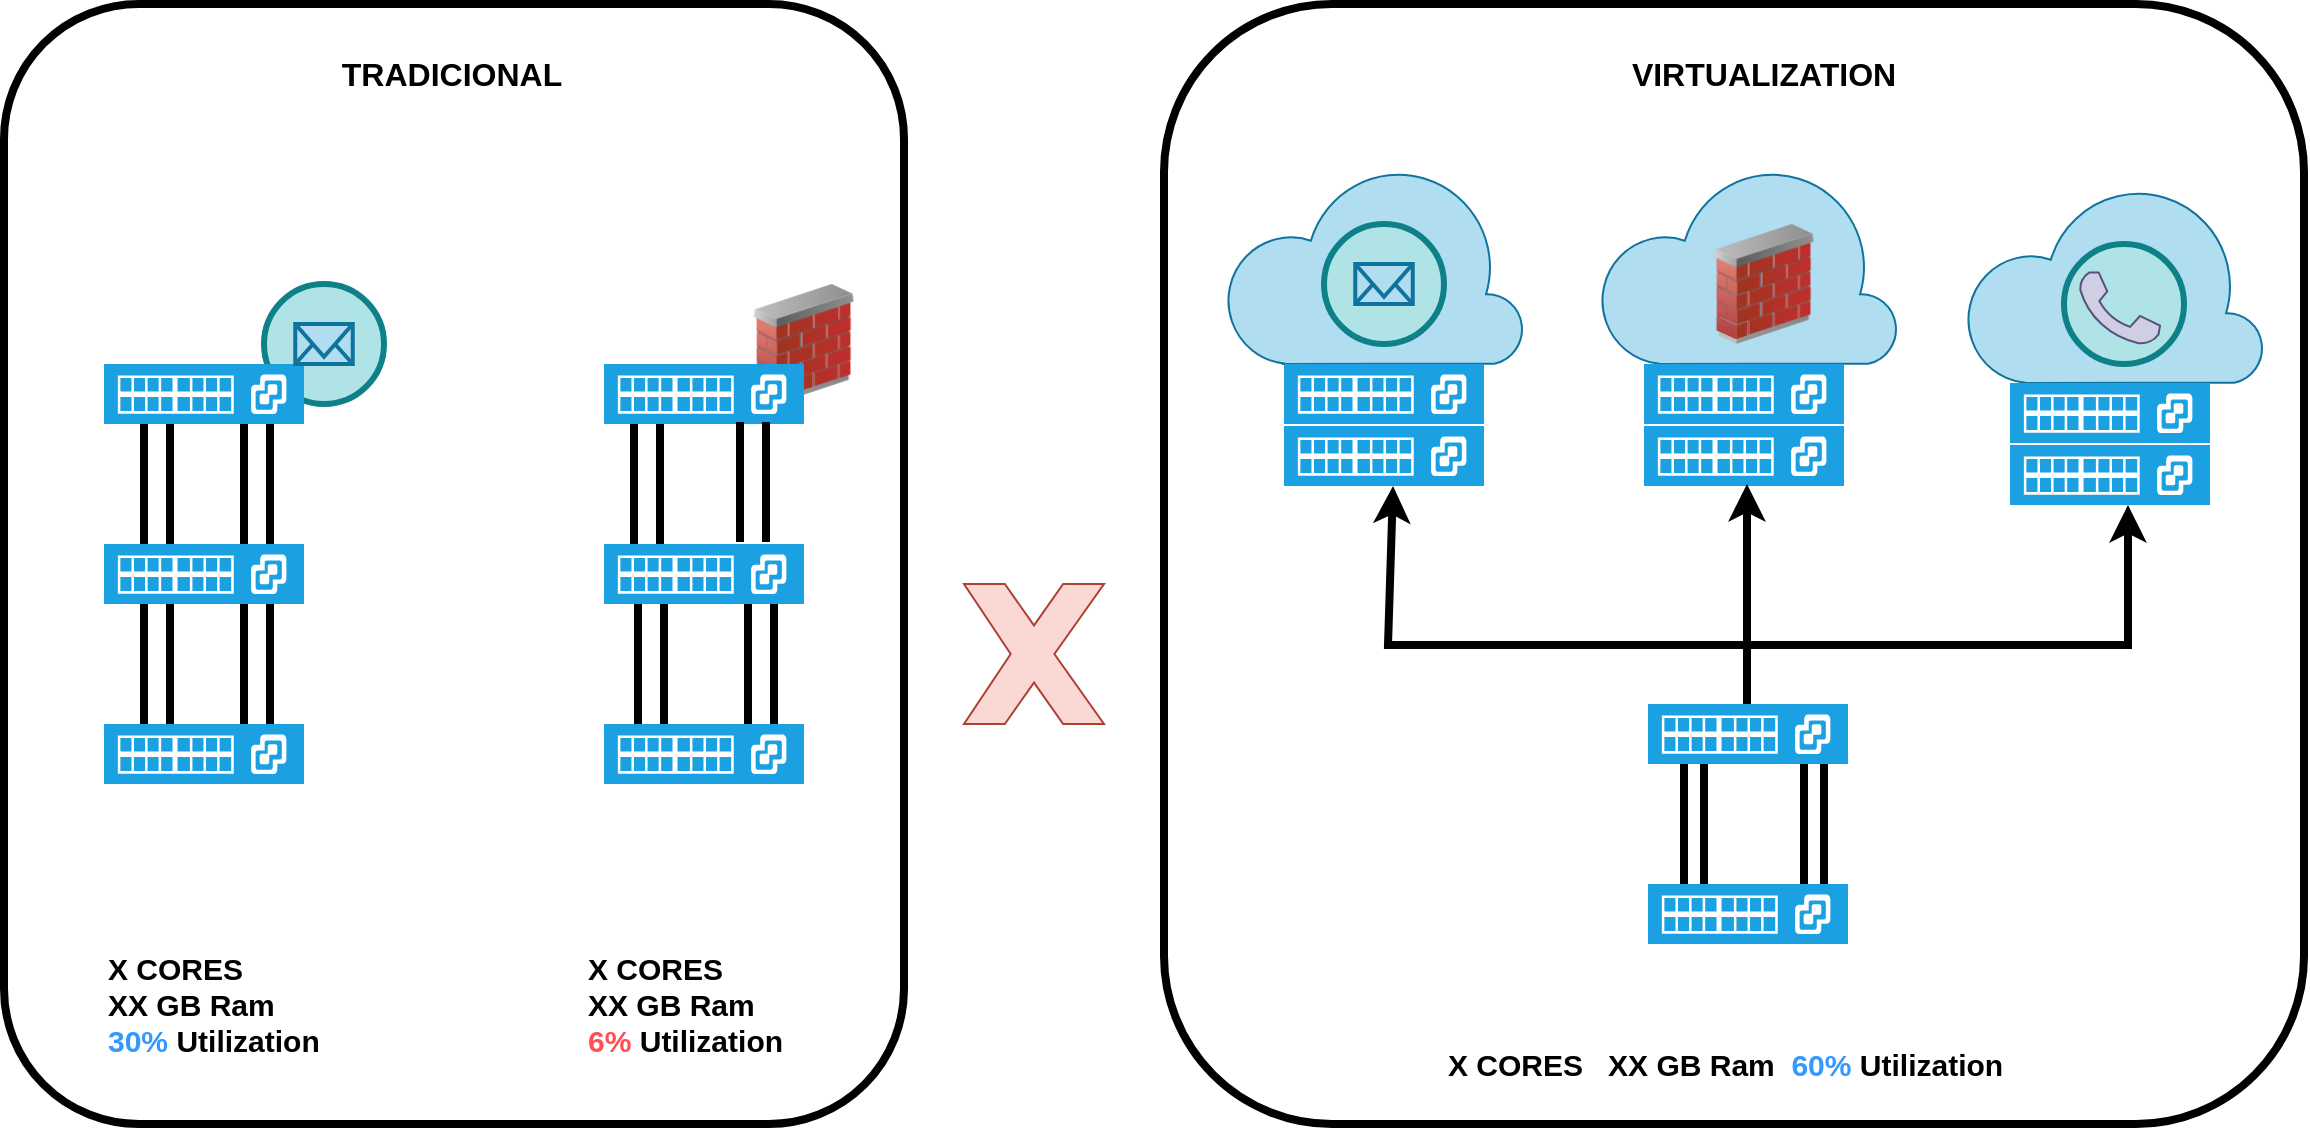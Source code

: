 <mxfile version="22.1.21" type="device">
  <diagram name="Página-1" id="ZZTtwmGK7myt50bQQdSv">
    <mxGraphModel dx="1194" dy="742" grid="1" gridSize="10" guides="1" tooltips="1" connect="1" arrows="1" fold="1" page="1" pageScale="1" pageWidth="827" pageHeight="1169" math="0" shadow="0">
      <root>
        <mxCell id="0" />
        <mxCell id="1" parent="0" />
        <mxCell id="uUm3kYbAguZWua1ULqK8-32" value="" style="rounded=1;whiteSpace=wrap;html=1;strokeWidth=4;" vertex="1" parent="1">
          <mxGeometry x="610" y="150" width="570" height="560" as="geometry" />
        </mxCell>
        <mxCell id="uUm3kYbAguZWua1ULqK8-42" value="" style="verticalLabelPosition=bottom;html=1;verticalAlign=top;align=center;strokeColor=#10739e;fillColor=#b1ddf0;shape=mxgraph.azure.cloud;" vertex="1" parent="1">
          <mxGeometry x="1010" y="239.5" width="150" height="100" as="geometry" />
        </mxCell>
        <mxCell id="uUm3kYbAguZWua1ULqK8-46" value="" style="ellipse;whiteSpace=wrap;html=1;aspect=fixed;strokeWidth=3;fillColor=#b0e3e6;strokeColor=#0e8088;" vertex="1" parent="1">
          <mxGeometry x="1060" y="270" width="60" height="60" as="geometry" />
        </mxCell>
        <mxCell id="uUm3kYbAguZWua1ULqK8-41" value="" style="verticalLabelPosition=bottom;html=1;verticalAlign=top;align=center;strokeColor=#10739e;fillColor=#b1ddf0;shape=mxgraph.azure.cloud;" vertex="1" parent="1">
          <mxGeometry x="827" y="230" width="150" height="100" as="geometry" />
        </mxCell>
        <mxCell id="uUm3kYbAguZWua1ULqK8-40" value="" style="verticalLabelPosition=bottom;html=1;verticalAlign=top;align=center;strokeColor=#10739e;fillColor=#b1ddf0;shape=mxgraph.azure.cloud;" vertex="1" parent="1">
          <mxGeometry x="640" y="230" width="150" height="100" as="geometry" />
        </mxCell>
        <mxCell id="uUm3kYbAguZWua1ULqK8-1" value="" style="rounded=1;whiteSpace=wrap;html=1;strokeWidth=4;" vertex="1" parent="1">
          <mxGeometry x="30" y="150" width="450" height="560" as="geometry" />
        </mxCell>
        <mxCell id="uUm3kYbAguZWua1ULqK8-12" value="" style="image;html=1;image=img/lib/clip_art/networking/Firewall_02_128x128.png" vertex="1" parent="1">
          <mxGeometry x="400" y="290" width="60" height="60" as="geometry" />
        </mxCell>
        <mxCell id="uUm3kYbAguZWua1ULqK8-10" value="" style="ellipse;whiteSpace=wrap;html=1;aspect=fixed;strokeWidth=3;fillColor=#b0e3e6;strokeColor=#0e8088;" vertex="1" parent="1">
          <mxGeometry x="160" y="290" width="60" height="60" as="geometry" />
        </mxCell>
        <mxCell id="uUm3kYbAguZWua1ULqK8-2" value="" style="sketch=0;pointerEvents=1;shadow=0;dashed=0;html=1;strokeColor=#006EAF;fillColor=#1ba1e2;labelPosition=center;verticalLabelPosition=bottom;verticalAlign=top;align=center;outlineConnect=0;shape=mxgraph.veeam2.vmware_vswitch;fontColor=#ffffff;" vertex="1" parent="1">
          <mxGeometry x="80" y="330" width="100" height="30" as="geometry" />
        </mxCell>
        <mxCell id="uUm3kYbAguZWua1ULqK8-3" value="" style="sketch=0;pointerEvents=1;shadow=0;dashed=0;html=1;strokeColor=#006EAF;fillColor=#1ba1e2;labelPosition=center;verticalLabelPosition=bottom;verticalAlign=top;align=center;outlineConnect=0;shape=mxgraph.veeam2.vmware_vswitch;fontColor=#ffffff;" vertex="1" parent="1">
          <mxGeometry x="80" y="420" width="100" height="30" as="geometry" />
        </mxCell>
        <mxCell id="uUm3kYbAguZWua1ULqK8-4" value="" style="sketch=0;pointerEvents=1;shadow=0;dashed=0;html=1;strokeColor=#006EAF;fillColor=#1ba1e2;labelPosition=center;verticalLabelPosition=bottom;verticalAlign=top;align=center;outlineConnect=0;shape=mxgraph.veeam2.vmware_vswitch;fontColor=#ffffff;" vertex="1" parent="1">
          <mxGeometry x="80" y="510" width="100" height="30" as="geometry" />
        </mxCell>
        <mxCell id="uUm3kYbAguZWua1ULqK8-5" value="" style="sketch=0;pointerEvents=1;shadow=0;dashed=0;html=1;strokeColor=#006EAF;fillColor=#1ba1e2;labelPosition=center;verticalLabelPosition=bottom;verticalAlign=top;align=center;outlineConnect=0;shape=mxgraph.veeam2.vmware_vswitch;fontColor=#ffffff;" vertex="1" parent="1">
          <mxGeometry x="330" y="330" width="100" height="30" as="geometry" />
        </mxCell>
        <mxCell id="uUm3kYbAguZWua1ULqK8-6" value="" style="sketch=0;pointerEvents=1;shadow=0;dashed=0;html=1;strokeColor=#006EAF;fillColor=#1ba1e2;labelPosition=center;verticalLabelPosition=bottom;verticalAlign=top;align=center;outlineConnect=0;shape=mxgraph.veeam2.vmware_vswitch;fontColor=#ffffff;" vertex="1" parent="1">
          <mxGeometry x="330" y="420" width="100" height="30" as="geometry" />
        </mxCell>
        <mxCell id="uUm3kYbAguZWua1ULqK8-7" value="" style="sketch=0;pointerEvents=1;shadow=0;dashed=0;html=1;strokeColor=#006EAF;fillColor=#1ba1e2;labelPosition=center;verticalLabelPosition=bottom;verticalAlign=top;align=center;outlineConnect=0;shape=mxgraph.veeam2.vmware_vswitch;fontColor=#ffffff;" vertex="1" parent="1">
          <mxGeometry x="330" y="510" width="100" height="30" as="geometry" />
        </mxCell>
        <mxCell id="uUm3kYbAguZWua1ULqK8-8" value="" style="html=1;verticalLabelPosition=bottom;align=center;labelBackgroundColor=#ffffff;verticalAlign=top;strokeWidth=2;strokeColor=#10739e;shadow=0;dashed=0;shape=mxgraph.ios7.icons.mail;fillColor=#b1ddf0;" vertex="1" parent="1">
          <mxGeometry x="175.63" y="310" width="28.75" height="20" as="geometry" />
        </mxCell>
        <mxCell id="uUm3kYbAguZWua1ULqK8-13" value="TRADICIONAL" style="text;html=1;strokeColor=none;fillColor=none;align=center;verticalAlign=middle;whiteSpace=wrap;rounded=0;fontStyle=1;fontSize=16;" vertex="1" parent="1">
          <mxGeometry x="204.38" y="170" width="100" height="30" as="geometry" />
        </mxCell>
        <mxCell id="uUm3kYbAguZWua1ULqK8-14" value="" style="endArrow=none;html=1;rounded=0;strokeWidth=4;" edge="1" parent="1">
          <mxGeometry width="50" height="50" relative="1" as="geometry">
            <mxPoint x="100" y="420" as="sourcePoint" />
            <mxPoint x="100" y="360" as="targetPoint" />
          </mxGeometry>
        </mxCell>
        <mxCell id="uUm3kYbAguZWua1ULqK8-15" value="" style="endArrow=none;html=1;rounded=0;strokeWidth=4;" edge="1" parent="1">
          <mxGeometry width="50" height="50" relative="1" as="geometry">
            <mxPoint x="113" y="420" as="sourcePoint" />
            <mxPoint x="113" y="360" as="targetPoint" />
          </mxGeometry>
        </mxCell>
        <mxCell id="uUm3kYbAguZWua1ULqK8-16" value="" style="endArrow=none;html=1;rounded=0;strokeWidth=4;" edge="1" parent="1">
          <mxGeometry width="50" height="50" relative="1" as="geometry">
            <mxPoint x="150" y="420" as="sourcePoint" />
            <mxPoint x="150" y="360" as="targetPoint" />
          </mxGeometry>
        </mxCell>
        <mxCell id="uUm3kYbAguZWua1ULqK8-17" value="" style="endArrow=none;html=1;rounded=0;strokeWidth=4;" edge="1" parent="1">
          <mxGeometry width="50" height="50" relative="1" as="geometry">
            <mxPoint x="163" y="420" as="sourcePoint" />
            <mxPoint x="163" y="360" as="targetPoint" />
          </mxGeometry>
        </mxCell>
        <mxCell id="uUm3kYbAguZWua1ULqK8-18" value="" style="endArrow=none;html=1;rounded=0;strokeWidth=4;" edge="1" parent="1">
          <mxGeometry width="50" height="50" relative="1" as="geometry">
            <mxPoint x="150" y="510" as="sourcePoint" />
            <mxPoint x="150" y="450" as="targetPoint" />
          </mxGeometry>
        </mxCell>
        <mxCell id="uUm3kYbAguZWua1ULqK8-19" value="" style="endArrow=none;html=1;rounded=0;strokeWidth=4;" edge="1" parent="1">
          <mxGeometry width="50" height="50" relative="1" as="geometry">
            <mxPoint x="163" y="510" as="sourcePoint" />
            <mxPoint x="163" y="450" as="targetPoint" />
          </mxGeometry>
        </mxCell>
        <mxCell id="uUm3kYbAguZWua1ULqK8-20" value="" style="endArrow=none;html=1;rounded=0;strokeWidth=4;" edge="1" parent="1">
          <mxGeometry width="50" height="50" relative="1" as="geometry">
            <mxPoint x="100" y="510" as="sourcePoint" />
            <mxPoint x="100" y="450" as="targetPoint" />
          </mxGeometry>
        </mxCell>
        <mxCell id="uUm3kYbAguZWua1ULqK8-21" value="" style="endArrow=none;html=1;rounded=0;strokeWidth=4;" edge="1" parent="1">
          <mxGeometry width="50" height="50" relative="1" as="geometry">
            <mxPoint x="113" y="510" as="sourcePoint" />
            <mxPoint x="113" y="450" as="targetPoint" />
          </mxGeometry>
        </mxCell>
        <mxCell id="uUm3kYbAguZWua1ULqK8-22" value="" style="endArrow=none;html=1;rounded=0;strokeWidth=4;" edge="1" parent="1">
          <mxGeometry width="50" height="50" relative="1" as="geometry">
            <mxPoint x="345" y="420" as="sourcePoint" />
            <mxPoint x="345" y="360" as="targetPoint" />
          </mxGeometry>
        </mxCell>
        <mxCell id="uUm3kYbAguZWua1ULqK8-23" value="" style="endArrow=none;html=1;rounded=0;strokeWidth=4;" edge="1" parent="1">
          <mxGeometry width="50" height="50" relative="1" as="geometry">
            <mxPoint x="358" y="420" as="sourcePoint" />
            <mxPoint x="358" y="360" as="targetPoint" />
          </mxGeometry>
        </mxCell>
        <mxCell id="uUm3kYbAguZWua1ULqK8-24" value="" style="endArrow=none;html=1;rounded=0;strokeWidth=4;" edge="1" parent="1">
          <mxGeometry width="50" height="50" relative="1" as="geometry">
            <mxPoint x="398" y="419" as="sourcePoint" />
            <mxPoint x="398" y="359" as="targetPoint" />
          </mxGeometry>
        </mxCell>
        <mxCell id="uUm3kYbAguZWua1ULqK8-25" value="" style="endArrow=none;html=1;rounded=0;strokeWidth=4;" edge="1" parent="1">
          <mxGeometry width="50" height="50" relative="1" as="geometry">
            <mxPoint x="411" y="419" as="sourcePoint" />
            <mxPoint x="411" y="359" as="targetPoint" />
          </mxGeometry>
        </mxCell>
        <mxCell id="uUm3kYbAguZWua1ULqK8-26" value="" style="endArrow=none;html=1;rounded=0;strokeWidth=4;" edge="1" parent="1">
          <mxGeometry width="50" height="50" relative="1" as="geometry">
            <mxPoint x="402" y="510" as="sourcePoint" />
            <mxPoint x="402" y="450" as="targetPoint" />
          </mxGeometry>
        </mxCell>
        <mxCell id="uUm3kYbAguZWua1ULqK8-27" value="" style="endArrow=none;html=1;rounded=0;strokeWidth=4;" edge="1" parent="1">
          <mxGeometry width="50" height="50" relative="1" as="geometry">
            <mxPoint x="415" y="510" as="sourcePoint" />
            <mxPoint x="415" y="450" as="targetPoint" />
          </mxGeometry>
        </mxCell>
        <mxCell id="uUm3kYbAguZWua1ULqK8-28" value="" style="endArrow=none;html=1;rounded=0;strokeWidth=4;" edge="1" parent="1">
          <mxGeometry width="50" height="50" relative="1" as="geometry">
            <mxPoint x="347" y="510" as="sourcePoint" />
            <mxPoint x="347" y="450" as="targetPoint" />
          </mxGeometry>
        </mxCell>
        <mxCell id="uUm3kYbAguZWua1ULqK8-29" value="" style="endArrow=none;html=1;rounded=0;strokeWidth=4;" edge="1" parent="1">
          <mxGeometry width="50" height="50" relative="1" as="geometry">
            <mxPoint x="360" y="510" as="sourcePoint" />
            <mxPoint x="360" y="450" as="targetPoint" />
          </mxGeometry>
        </mxCell>
        <mxCell id="uUm3kYbAguZWua1ULqK8-30" value="X CORES&lt;br&gt;XX GB Ram&lt;br&gt;&lt;font color=&quot;#3399ff&quot;&gt;30%&lt;/font&gt;&amp;nbsp;Utilization" style="text;html=1;strokeColor=none;fillColor=none;align=left;verticalAlign=middle;whiteSpace=wrap;rounded=0;fontStyle=1;fontSize=15;" vertex="1" parent="1">
          <mxGeometry x="80" y="620" width="110" height="60" as="geometry" />
        </mxCell>
        <mxCell id="uUm3kYbAguZWua1ULqK8-31" value="X CORES&lt;br&gt;XX GB Ram&lt;br&gt;&lt;font color=&quot;#ff4f55&quot;&gt;6%&lt;/font&gt;&amp;nbsp;Utilization" style="text;html=1;strokeColor=none;fillColor=none;align=left;verticalAlign=middle;whiteSpace=wrap;rounded=0;fontStyle=1;fontSize=15;" vertex="1" parent="1">
          <mxGeometry x="320" y="620" width="110" height="60" as="geometry" />
        </mxCell>
        <mxCell id="uUm3kYbAguZWua1ULqK8-33" value="" style="sketch=0;pointerEvents=1;shadow=0;dashed=0;html=1;strokeColor=#006EAF;fillColor=#1ba1e2;labelPosition=center;verticalLabelPosition=bottom;verticalAlign=top;align=center;outlineConnect=0;shape=mxgraph.veeam2.vmware_vswitch;fontColor=#ffffff;" vertex="1" parent="1">
          <mxGeometry x="670" y="330" width="100" height="30" as="geometry" />
        </mxCell>
        <mxCell id="uUm3kYbAguZWua1ULqK8-34" value="" style="sketch=0;pointerEvents=1;shadow=0;dashed=0;html=1;strokeColor=#006EAF;fillColor=#1ba1e2;labelPosition=center;verticalLabelPosition=bottom;verticalAlign=top;align=center;outlineConnect=0;shape=mxgraph.veeam2.vmware_vswitch;fontColor=#ffffff;" vertex="1" parent="1">
          <mxGeometry x="670" y="361" width="100" height="30" as="geometry" />
        </mxCell>
        <mxCell id="uUm3kYbAguZWua1ULqK8-35" value="" style="sketch=0;pointerEvents=1;shadow=0;dashed=0;html=1;strokeColor=#006EAF;fillColor=#1ba1e2;labelPosition=center;verticalLabelPosition=bottom;verticalAlign=top;align=center;outlineConnect=0;shape=mxgraph.veeam2.vmware_vswitch;fontColor=#ffffff;" vertex="1" parent="1">
          <mxGeometry x="850" y="330" width="100" height="30" as="geometry" />
        </mxCell>
        <mxCell id="uUm3kYbAguZWua1ULqK8-36" value="" style="sketch=0;pointerEvents=1;shadow=0;dashed=0;html=1;strokeColor=#006EAF;fillColor=#1ba1e2;labelPosition=center;verticalLabelPosition=bottom;verticalAlign=top;align=center;outlineConnect=0;shape=mxgraph.veeam2.vmware_vswitch;fontColor=#ffffff;" vertex="1" parent="1">
          <mxGeometry x="850" y="361" width="100" height="30" as="geometry" />
        </mxCell>
        <mxCell id="uUm3kYbAguZWua1ULqK8-37" value="" style="ellipse;whiteSpace=wrap;html=1;aspect=fixed;strokeWidth=3;fillColor=#b0e3e6;strokeColor=#0e8088;" vertex="1" parent="1">
          <mxGeometry x="690" y="260" width="60" height="60" as="geometry" />
        </mxCell>
        <mxCell id="uUm3kYbAguZWua1ULqK8-38" value="" style="html=1;verticalLabelPosition=bottom;align=center;labelBackgroundColor=#ffffff;verticalAlign=top;strokeWidth=2;strokeColor=#10739e;shadow=0;dashed=0;shape=mxgraph.ios7.icons.mail;fillColor=#b1ddf0;" vertex="1" parent="1">
          <mxGeometry x="705.63" y="280" width="28.75" height="20" as="geometry" />
        </mxCell>
        <mxCell id="uUm3kYbAguZWua1ULqK8-39" value="" style="image;html=1;image=img/lib/clip_art/networking/Firewall_02_128x128.png" vertex="1" parent="1">
          <mxGeometry x="880" y="260" width="60" height="60" as="geometry" />
        </mxCell>
        <mxCell id="uUm3kYbAguZWua1ULqK8-43" value="" style="sketch=0;pointerEvents=1;shadow=0;dashed=0;html=1;strokeColor=#006EAF;fillColor=#1ba1e2;labelPosition=center;verticalLabelPosition=bottom;verticalAlign=top;align=center;outlineConnect=0;shape=mxgraph.veeam2.vmware_vswitch;fontColor=#ffffff;" vertex="1" parent="1">
          <mxGeometry x="1033" y="339.5" width="100" height="30" as="geometry" />
        </mxCell>
        <mxCell id="uUm3kYbAguZWua1ULqK8-44" value="" style="sketch=0;pointerEvents=1;shadow=0;dashed=0;html=1;strokeColor=#006EAF;fillColor=#1ba1e2;labelPosition=center;verticalLabelPosition=bottom;verticalAlign=top;align=center;outlineConnect=0;shape=mxgraph.veeam2.vmware_vswitch;fontColor=#ffffff;" vertex="1" parent="1">
          <mxGeometry x="1033" y="370.5" width="100" height="30" as="geometry" />
        </mxCell>
        <mxCell id="uUm3kYbAguZWua1ULqK8-45" value="" style="dashed=0;outlineConnect=0;html=1;align=center;labelPosition=center;verticalLabelPosition=bottom;verticalAlign=top;shape=mxgraph.weblogos.phone;fillColor=#d0cee2;strokeColor=#56517e;" vertex="1" parent="1">
          <mxGeometry x="1068" y="284.2" width="40" height="35.8" as="geometry" />
        </mxCell>
        <mxCell id="uUm3kYbAguZWua1ULqK8-47" value="" style="sketch=0;pointerEvents=1;shadow=0;dashed=0;html=1;strokeColor=#006EAF;fillColor=#1ba1e2;labelPosition=center;verticalLabelPosition=bottom;verticalAlign=top;align=center;outlineConnect=0;shape=mxgraph.veeam2.vmware_vswitch;fontColor=#ffffff;" vertex="1" parent="1">
          <mxGeometry x="852" y="500" width="100" height="30" as="geometry" />
        </mxCell>
        <mxCell id="uUm3kYbAguZWua1ULqK8-48" value="" style="sketch=0;pointerEvents=1;shadow=0;dashed=0;html=1;strokeColor=#006EAF;fillColor=#1ba1e2;labelPosition=center;verticalLabelPosition=bottom;verticalAlign=top;align=center;outlineConnect=0;shape=mxgraph.veeam2.vmware_vswitch;fontColor=#ffffff;" vertex="1" parent="1">
          <mxGeometry x="852" y="590" width="100" height="30" as="geometry" />
        </mxCell>
        <mxCell id="uUm3kYbAguZWua1ULqK8-49" value="" style="endArrow=none;html=1;rounded=0;strokeWidth=4;" edge="1" parent="1">
          <mxGeometry width="50" height="50" relative="1" as="geometry">
            <mxPoint x="870" y="590" as="sourcePoint" />
            <mxPoint x="870" y="530" as="targetPoint" />
          </mxGeometry>
        </mxCell>
        <mxCell id="uUm3kYbAguZWua1ULqK8-50" value="" style="endArrow=none;html=1;rounded=0;strokeWidth=4;" edge="1" parent="1">
          <mxGeometry width="50" height="50" relative="1" as="geometry">
            <mxPoint x="940" y="590" as="sourcePoint" />
            <mxPoint x="940" y="530" as="targetPoint" />
          </mxGeometry>
        </mxCell>
        <mxCell id="uUm3kYbAguZWua1ULqK8-51" value="" style="endArrow=none;html=1;rounded=0;strokeWidth=4;" edge="1" parent="1">
          <mxGeometry width="50" height="50" relative="1" as="geometry">
            <mxPoint x="930" y="590" as="sourcePoint" />
            <mxPoint x="930" y="530" as="targetPoint" />
          </mxGeometry>
        </mxCell>
        <mxCell id="uUm3kYbAguZWua1ULqK8-52" value="" style="endArrow=none;html=1;rounded=0;strokeWidth=4;" edge="1" parent="1">
          <mxGeometry width="50" height="50" relative="1" as="geometry">
            <mxPoint x="880" y="590" as="sourcePoint" />
            <mxPoint x="880" y="530" as="targetPoint" />
          </mxGeometry>
        </mxCell>
        <mxCell id="uUm3kYbAguZWua1ULqK8-53" value="" style="endArrow=classic;html=1;rounded=0;strokeWidth=4;startArrow=classic;startFill=1;endFill=1;" edge="1" parent="1">
          <mxGeometry width="50" height="50" relative="1" as="geometry">
            <mxPoint x="1092" y="400.5" as="sourcePoint" />
            <mxPoint x="724.524" y="391" as="targetPoint" />
            <Array as="points">
              <mxPoint x="1092" y="470.5" />
              <mxPoint x="722" y="470.5" />
            </Array>
          </mxGeometry>
        </mxCell>
        <mxCell id="uUm3kYbAguZWua1ULqK8-54" value="" style="endArrow=classic;html=1;rounded=0;strokeWidth=4;endFill=1;" edge="1" parent="1">
          <mxGeometry width="50" height="50" relative="1" as="geometry">
            <mxPoint x="901.5" y="500" as="sourcePoint" />
            <mxPoint x="901.5" y="390" as="targetPoint" />
          </mxGeometry>
        </mxCell>
        <mxCell id="uUm3kYbAguZWua1ULqK8-55" value="X CORES&amp;nbsp; &amp;nbsp;XX GB Ram&amp;nbsp;&amp;nbsp;&lt;font color=&quot;#3399ff&quot;&gt;60%&lt;/font&gt;&amp;nbsp;Utilization" style="text;html=1;strokeColor=none;fillColor=none;align=left;verticalAlign=middle;whiteSpace=wrap;rounded=0;fontStyle=1;fontSize=15;" vertex="1" parent="1">
          <mxGeometry x="750" y="650" width="300" height="60" as="geometry" />
        </mxCell>
        <mxCell id="uUm3kYbAguZWua1ULqK8-56" value="" style="verticalLabelPosition=bottom;verticalAlign=top;html=1;shape=mxgraph.basic.x;fillColor=#fad9d5;strokeColor=#ae4132;" vertex="1" parent="1">
          <mxGeometry x="510" y="440" width="70" height="70" as="geometry" />
        </mxCell>
        <mxCell id="uUm3kYbAguZWua1ULqK8-57" value="VIRTUALIZATION" style="text;html=1;strokeColor=none;fillColor=none;align=center;verticalAlign=middle;whiteSpace=wrap;rounded=0;fontStyle=1;fontSize=16;" vertex="1" parent="1">
          <mxGeometry x="860" y="170" width="100" height="30" as="geometry" />
        </mxCell>
      </root>
    </mxGraphModel>
  </diagram>
</mxfile>
